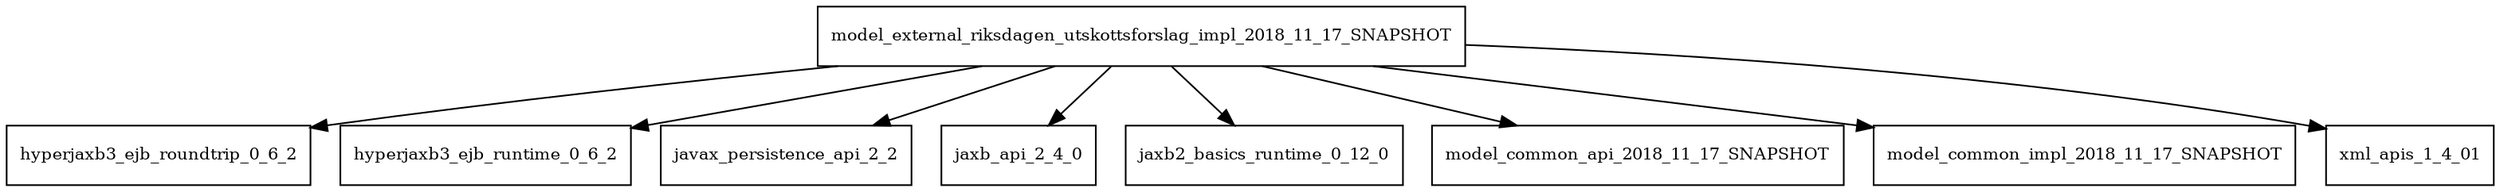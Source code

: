 digraph model_external_riksdagen_utskottsforslag_impl_2018_11_17_SNAPSHOT_dependencies {
  node [shape = box, fontsize=10.0];
  model_external_riksdagen_utskottsforslag_impl_2018_11_17_SNAPSHOT -> hyperjaxb3_ejb_roundtrip_0_6_2;
  model_external_riksdagen_utskottsforslag_impl_2018_11_17_SNAPSHOT -> hyperjaxb3_ejb_runtime_0_6_2;
  model_external_riksdagen_utskottsforslag_impl_2018_11_17_SNAPSHOT -> javax_persistence_api_2_2;
  model_external_riksdagen_utskottsforslag_impl_2018_11_17_SNAPSHOT -> jaxb_api_2_4_0;
  model_external_riksdagen_utskottsforslag_impl_2018_11_17_SNAPSHOT -> jaxb2_basics_runtime_0_12_0;
  model_external_riksdagen_utskottsforslag_impl_2018_11_17_SNAPSHOT -> model_common_api_2018_11_17_SNAPSHOT;
  model_external_riksdagen_utskottsforslag_impl_2018_11_17_SNAPSHOT -> model_common_impl_2018_11_17_SNAPSHOT;
  model_external_riksdagen_utskottsforslag_impl_2018_11_17_SNAPSHOT -> xml_apis_1_4_01;
}
